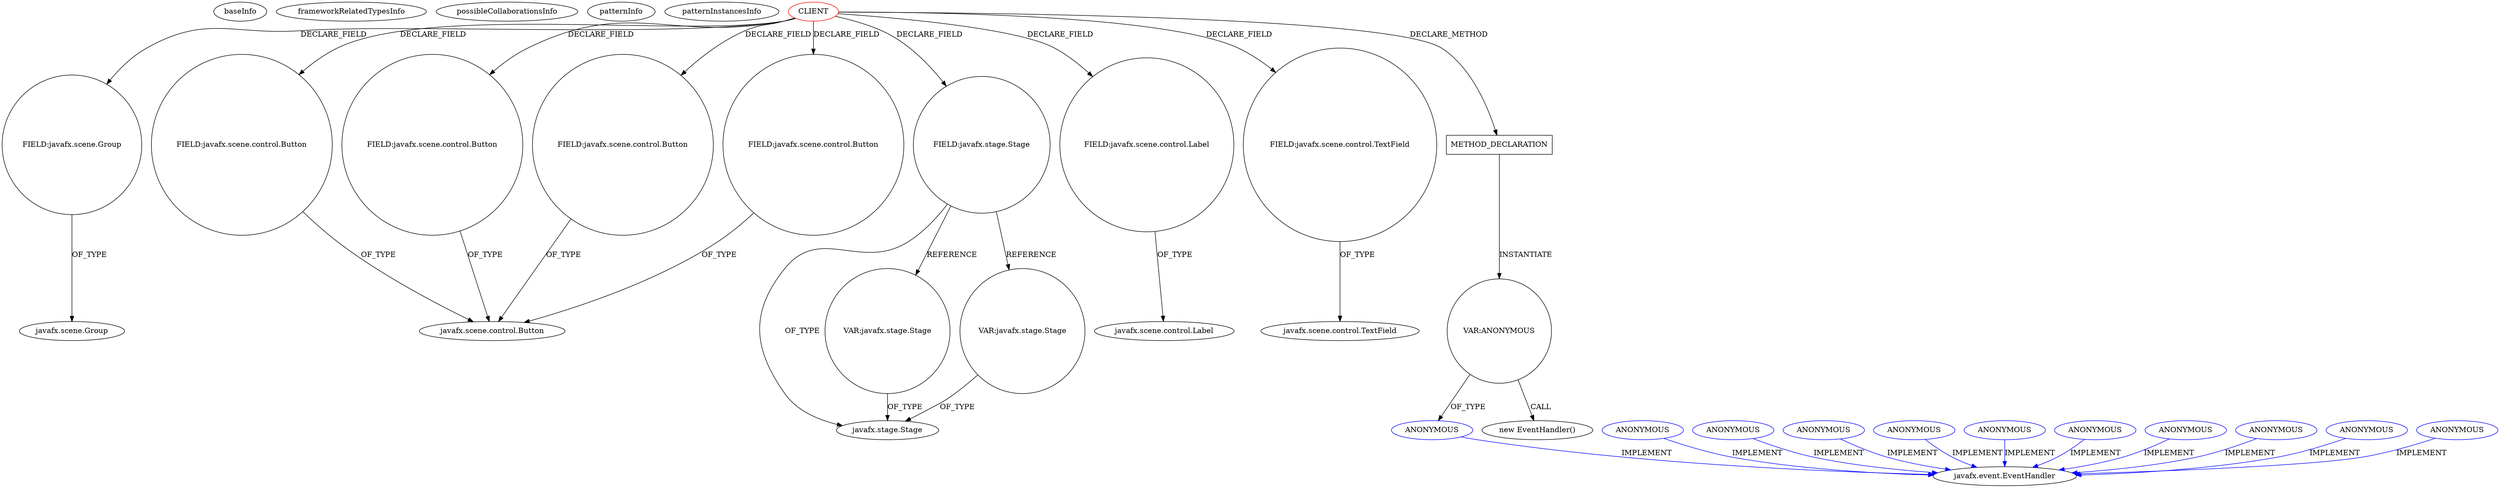 digraph {
baseInfo[graphId=1419,category="pattern",isAnonymous=false,possibleRelation=false]
frameworkRelatedTypesInfo[]
possibleCollaborationsInfo[]
patternInfo[frequency=2.0,patternRootClient=0]
patternInstancesInfo[0="joelburget-miftiwac~/joelburget-miftiwac/miftiwac-master/src/Dynamic_page.java~Dynamic_page~3333",1="didygo-gce-display~/didygo-gce-display/gce-display-master/src/proto1/DashBoard.java~DashBoard~2407"]
28[label="FIELD:javafx.scene.Group",vertexType="FIELD_DECLARATION",isFrameworkType=false,shape=circle]
0[label="CLIENT",vertexType="ROOT_CLIENT_CLASS_DECLARATION",isFrameworkType=false,color=red]
62[label="FIELD:javafx.scene.control.Button",vertexType="FIELD_DECLARATION",isFrameworkType=false,shape=circle]
72[label="FIELD:javafx.scene.control.Button",vertexType="FIELD_DECLARATION",isFrameworkType=false,shape=circle]
30[label="FIELD:javafx.scene.control.Button",vertexType="FIELD_DECLARATION",isFrameworkType=false,shape=circle]
12[label="FIELD:javafx.scene.control.Button",vertexType="FIELD_DECLARATION",isFrameworkType=false,shape=circle]
70[label="FIELD:javafx.stage.Stage",vertexType="FIELD_DECLARATION",isFrameworkType=false,shape=circle]
18[label="FIELD:javafx.scene.control.Label",vertexType="FIELD_DECLARATION",isFrameworkType=false,shape=circle]
19[label="javafx.scene.control.Label",vertexType="FRAMEWORK_CLASS_TYPE",isFrameworkType=false]
13[label="javafx.scene.control.Button",vertexType="FRAMEWORK_CLASS_TYPE",isFrameworkType=false]
29[label="javafx.scene.Group",vertexType="FRAMEWORK_CLASS_TYPE",isFrameworkType=false]
48[label="FIELD:javafx.scene.control.TextField",vertexType="FIELD_DECLARATION",isFrameworkType=false,shape=circle]
71[label="javafx.stage.Stage",vertexType="FRAMEWORK_CLASS_TYPE",isFrameworkType=false]
1149[label="VAR:javafx.stage.Stage",vertexType="VARIABLE_EXPRESION",isFrameworkType=false,shape=circle]
709[label="VAR:javafx.stage.Stage",vertexType="VARIABLE_EXPRESION",isFrameworkType=false,shape=circle]
7[label="javafx.scene.control.TextField",vertexType="FRAMEWORK_CLASS_TYPE",isFrameworkType=false]
1152[label="METHOD_DECLARATION",vertexType="CLIENT_METHOD_DECLARATION",isFrameworkType=false,shape=box]
1173[label="VAR:ANONYMOUS",vertexType="VARIABLE_EXPRESION",isFrameworkType=false,shape=circle]
1174[label="ANONYMOUS",vertexType="REFERENCE_ANONYMOUS_DECLARATION",isFrameworkType=false,color=blue]
1172[label="new EventHandler()",vertexType="CONSTRUCTOR_CALL",isFrameworkType=false]
697[label="javafx.event.EventHandler",vertexType="FRAMEWORK_INTERFACE_TYPE",isFrameworkType=false]
769[label="ANONYMOUS",vertexType="REFERENCE_ANONYMOUS_DECLARATION",isFrameworkType=false,color=blue]
1147[label="ANONYMOUS",vertexType="REFERENCE_ANONYMOUS_DECLARATION",isFrameworkType=false,color=blue]
724[label="ANONYMOUS",vertexType="REFERENCE_ANONYMOUS_DECLARATION",isFrameworkType=false,color=blue]
777[label="ANONYMOUS",vertexType="REFERENCE_ANONYMOUS_DECLARATION",isFrameworkType=false,color=blue]
1112[label="ANONYMOUS",vertexType="REFERENCE_ANONYMOUS_DECLARATION",isFrameworkType=false,color=blue]
1038[label="ANONYMOUS",vertexType="REFERENCE_ANONYMOUS_DECLARATION",isFrameworkType=false,color=blue]
1121[label="ANONYMOUS",vertexType="REFERENCE_ANONYMOUS_DECLARATION",isFrameworkType=false,color=blue]
1099[label="ANONYMOUS",vertexType="REFERENCE_ANONYMOUS_DECLARATION",isFrameworkType=false,color=blue]
1163[label="ANONYMOUS",vertexType="REFERENCE_ANONYMOUS_DECLARATION",isFrameworkType=false,color=blue]
1085[label="ANONYMOUS",vertexType="REFERENCE_ANONYMOUS_DECLARATION",isFrameworkType=false,color=blue]
1038->697[label="IMPLEMENT",color=blue]
0->18[label="DECLARE_FIELD"]
0->48[label="DECLARE_FIELD"]
0->1152[label="DECLARE_METHOD"]
70->71[label="OF_TYPE"]
724->697[label="IMPLEMENT",color=blue]
0->30[label="DECLARE_FIELD"]
0->72[label="DECLARE_FIELD"]
70->1149[label="REFERENCE"]
0->70[label="DECLARE_FIELD"]
30->13[label="OF_TYPE"]
1174->697[label="IMPLEMENT",color=blue]
48->7[label="OF_TYPE"]
1147->697[label="IMPLEMENT",color=blue]
777->697[label="IMPLEMENT",color=blue]
18->19[label="OF_TYPE"]
1085->697[label="IMPLEMENT",color=blue]
1121->697[label="IMPLEMENT",color=blue]
1152->1173[label="INSTANTIATE"]
0->28[label="DECLARE_FIELD"]
1099->697[label="IMPLEMENT",color=blue]
28->29[label="OF_TYPE"]
0->62[label="DECLARE_FIELD"]
0->12[label="DECLARE_FIELD"]
769->697[label="IMPLEMENT",color=blue]
62->13[label="OF_TYPE"]
1149->71[label="OF_TYPE"]
1173->1172[label="CALL"]
709->71[label="OF_TYPE"]
1163->697[label="IMPLEMENT",color=blue]
70->709[label="REFERENCE"]
1173->1174[label="OF_TYPE"]
72->13[label="OF_TYPE"]
1112->697[label="IMPLEMENT",color=blue]
12->13[label="OF_TYPE"]
}
